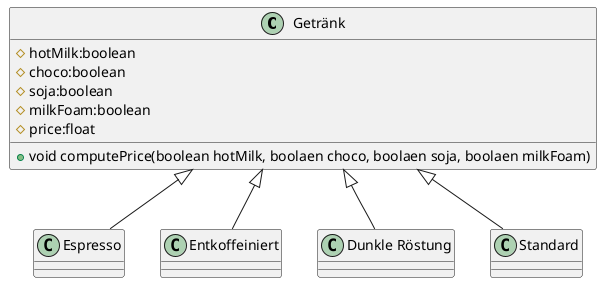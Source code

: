 @startuml Übungseinheit 1 Aufgabe 6 - Generalisierung
class "Getränk" as GT {
    #hotMilk:boolean
    #choco:boolean
    #soja:boolean
    #milkFoam:boolean
    #price:float
    +void computePrice(boolean hotMilk, boolaen choco, boolaen soja, boolaen milkFoam)
}

class "Espresso" as ES 
class "Entkoffeiniert" as DECAF
class "Dunkle Röstung" as DARK 
class "Standard" as STD

GT <|-- ES
GT <|-- DECAF
GT <|-- DARK
GT <|-- STD

@enduml